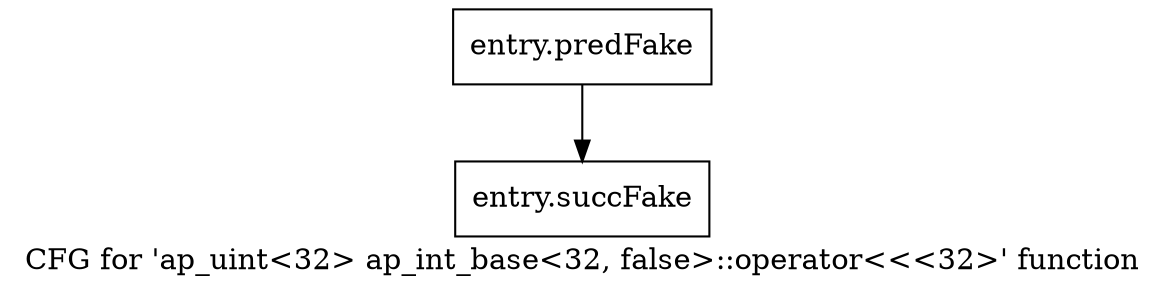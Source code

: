 digraph "CFG for 'ap_uint\<32\> ap_int_base\<32, false\>::operator\<\<\<32\>' function" {
	label="CFG for 'ap_uint\<32\> ap_int_base\<32, false\>::operator\<\<\<32\>' function";

	Node0x5920da0 [shape=record,filename="",linenumber="",label="{entry.predFake}"];
	Node0x5920da0 -> Node0x5ab1220[ callList="" memoryops="" filename="/home/omerfaruk/tools/Xilinx/Vitis_HLS/2023.2/include/etc/ap_int_base.h" execusionnum="15"];
	Node0x5ab1220 [shape=record,filename="/home/omerfaruk/tools/Xilinx/Vitis_HLS/2023.2/include/etc/ap_int_base.h",linenumber="927",label="{entry.succFake}"];
}
